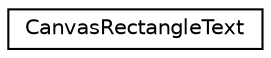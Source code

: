 digraph "Graphical Class Hierarchy"
{
 // LATEX_PDF_SIZE
  edge [fontname="Helvetica",fontsize="10",labelfontname="Helvetica",labelfontsize="10"];
  node [fontname="Helvetica",fontsize="10",shape=record];
  rankdir="LR";
  Node0 [label="CanvasRectangleText",height=0.2,width=0.4,color="black", fillcolor="white", style="filled",URL="$classCanvasRectangleText.html",tooltip=" "];
}
